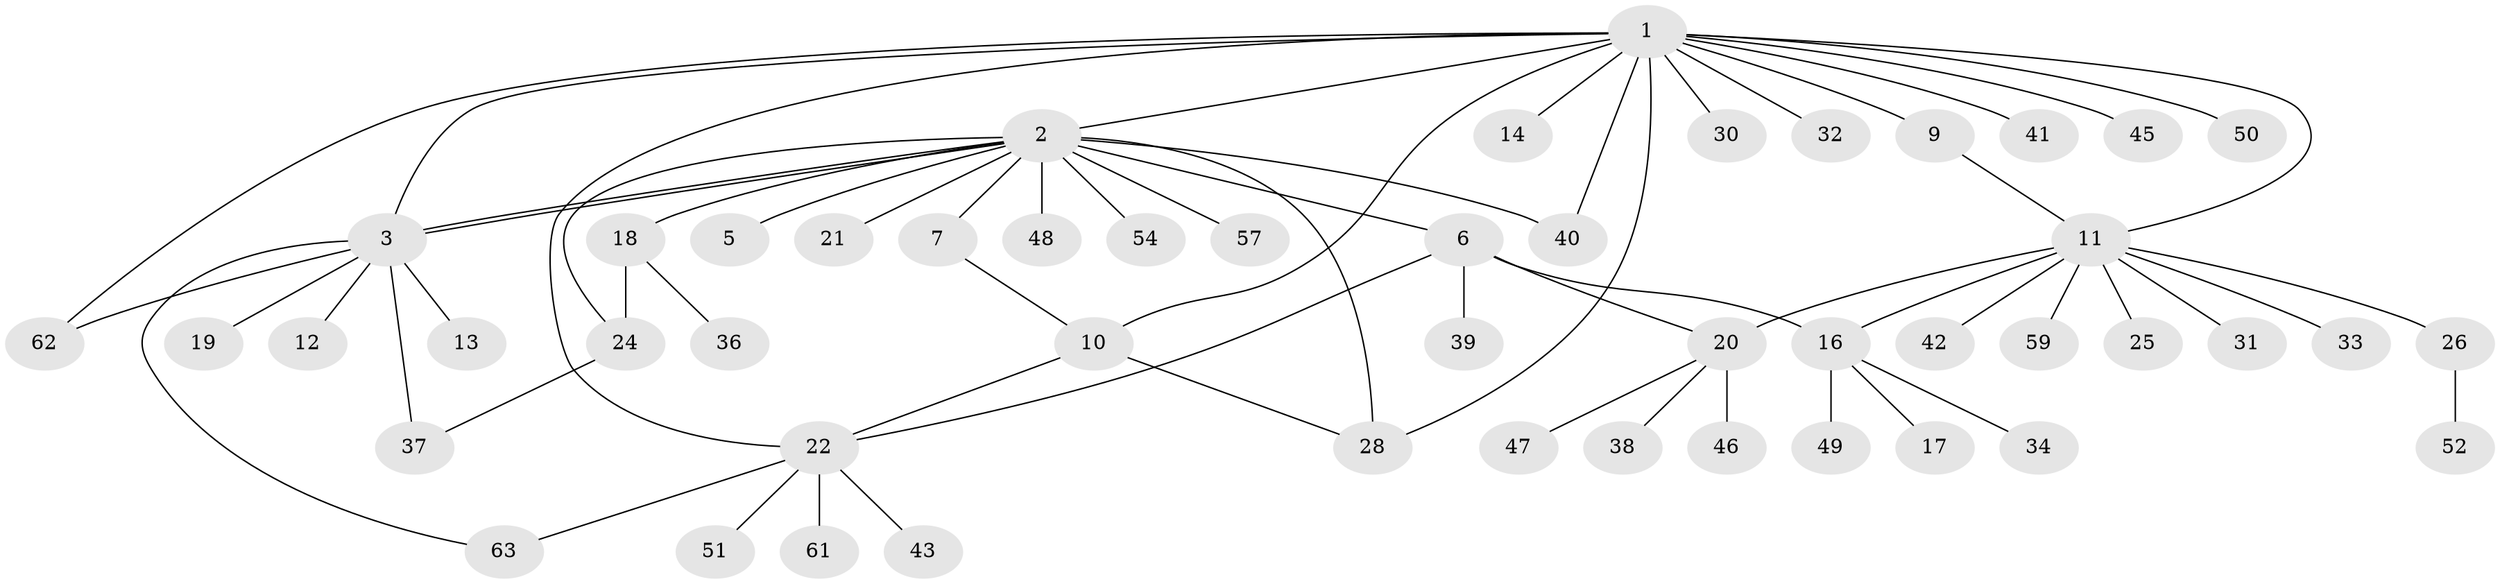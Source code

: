 // original degree distribution, {11: 0.015873015873015872, 16: 0.015873015873015872, 10: 0.015873015873015872, 9: 0.031746031746031744, 1: 0.5079365079365079, 5: 0.06349206349206349, 2: 0.19047619047619047, 3: 0.1111111111111111, 4: 0.047619047619047616}
// Generated by graph-tools (version 1.1) at 2025/11/02/27/25 16:11:12]
// undirected, 50 vertices, 64 edges
graph export_dot {
graph [start="1"]
  node [color=gray90,style=filled];
  1 [super="+4"];
  2 [super="+53"];
  3 [super="+8"];
  5;
  6 [super="+44"];
  7;
  9;
  10 [super="+35"];
  11 [super="+15"];
  12;
  13;
  14;
  16 [super="+27"];
  17;
  18 [super="+23"];
  19;
  20 [super="+29"];
  21;
  22 [super="+56"];
  24 [super="+55"];
  25;
  26;
  28 [super="+60"];
  30;
  31;
  32;
  33;
  34;
  36;
  37;
  38;
  39;
  40;
  41;
  42 [super="+58"];
  43;
  45;
  46;
  47;
  48;
  49;
  50;
  51;
  52;
  54;
  57;
  59;
  61;
  62;
  63;
  1 -- 2;
  1 -- 3;
  1 -- 14 [weight=2];
  1 -- 28 [weight=2];
  1 -- 30;
  1 -- 32;
  1 -- 41;
  1 -- 45;
  1 -- 62;
  1 -- 40;
  1 -- 9;
  1 -- 50;
  1 -- 22;
  1 -- 11;
  1 -- 10;
  2 -- 3;
  2 -- 3;
  2 -- 5;
  2 -- 6 [weight=2];
  2 -- 7;
  2 -- 18;
  2 -- 21;
  2 -- 24;
  2 -- 28;
  2 -- 40;
  2 -- 48;
  2 -- 54;
  2 -- 57;
  3 -- 12;
  3 -- 13;
  3 -- 19;
  3 -- 37;
  3 -- 62;
  3 -- 63;
  6 -- 16;
  6 -- 22;
  6 -- 39;
  6 -- 20;
  7 -- 10;
  9 -- 11;
  10 -- 28;
  10 -- 22;
  11 -- 16;
  11 -- 25;
  11 -- 26;
  11 -- 31;
  11 -- 33;
  11 -- 42;
  11 -- 59;
  11 -- 20;
  16 -- 17;
  16 -- 49;
  16 -- 34;
  18 -- 24;
  18 -- 36;
  20 -- 38;
  20 -- 46;
  20 -- 47;
  22 -- 43;
  22 -- 51;
  22 -- 61;
  22 -- 63;
  24 -- 37;
  26 -- 52;
}
